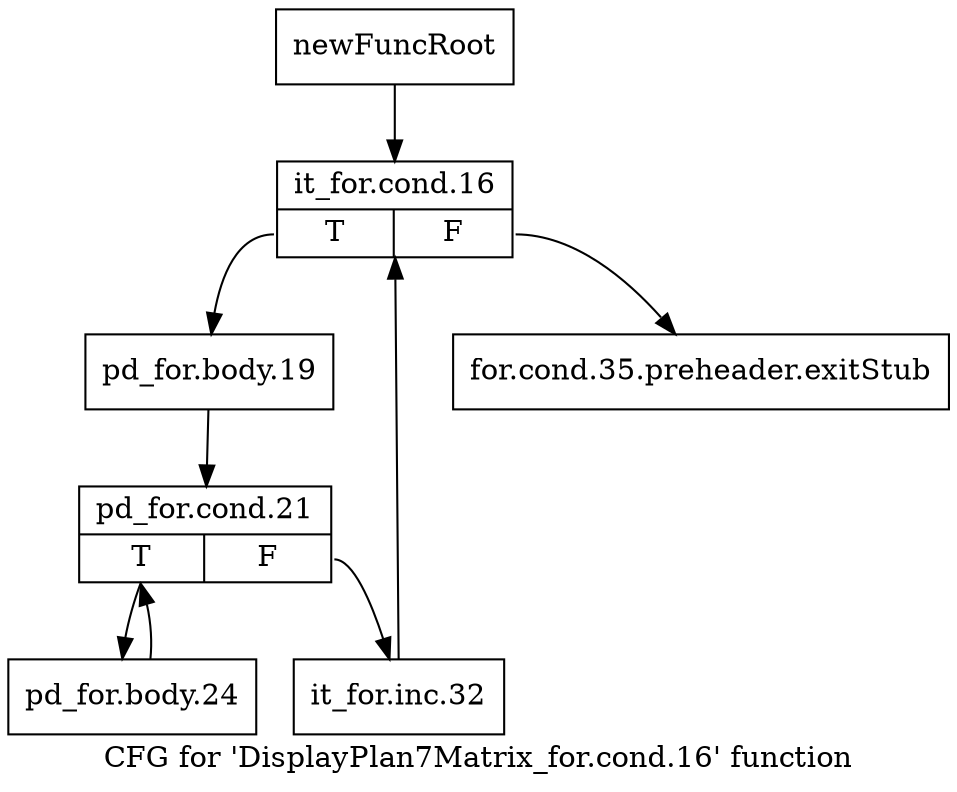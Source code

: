 digraph "CFG for 'DisplayPlan7Matrix_for.cond.16' function" {
	label="CFG for 'DisplayPlan7Matrix_for.cond.16' function";

	Node0x30347f0 [shape=record,label="{newFuncRoot}"];
	Node0x30347f0 -> Node0x3034890;
	Node0x3034840 [shape=record,label="{for.cond.35.preheader.exitStub}"];
	Node0x3034890 [shape=record,label="{it_for.cond.16|{<s0>T|<s1>F}}"];
	Node0x3034890:s0 -> Node0x30348e0;
	Node0x3034890:s1 -> Node0x3034840;
	Node0x30348e0 [shape=record,label="{pd_for.body.19}"];
	Node0x30348e0 -> Node0x3034930;
	Node0x3034930 [shape=record,label="{pd_for.cond.21|{<s0>T|<s1>F}}"];
	Node0x3034930:s0 -> Node0x30349d0;
	Node0x3034930:s1 -> Node0x3034980;
	Node0x3034980 [shape=record,label="{it_for.inc.32}"];
	Node0x3034980 -> Node0x3034890;
	Node0x30349d0 [shape=record,label="{pd_for.body.24}"];
	Node0x30349d0 -> Node0x3034930;
}
